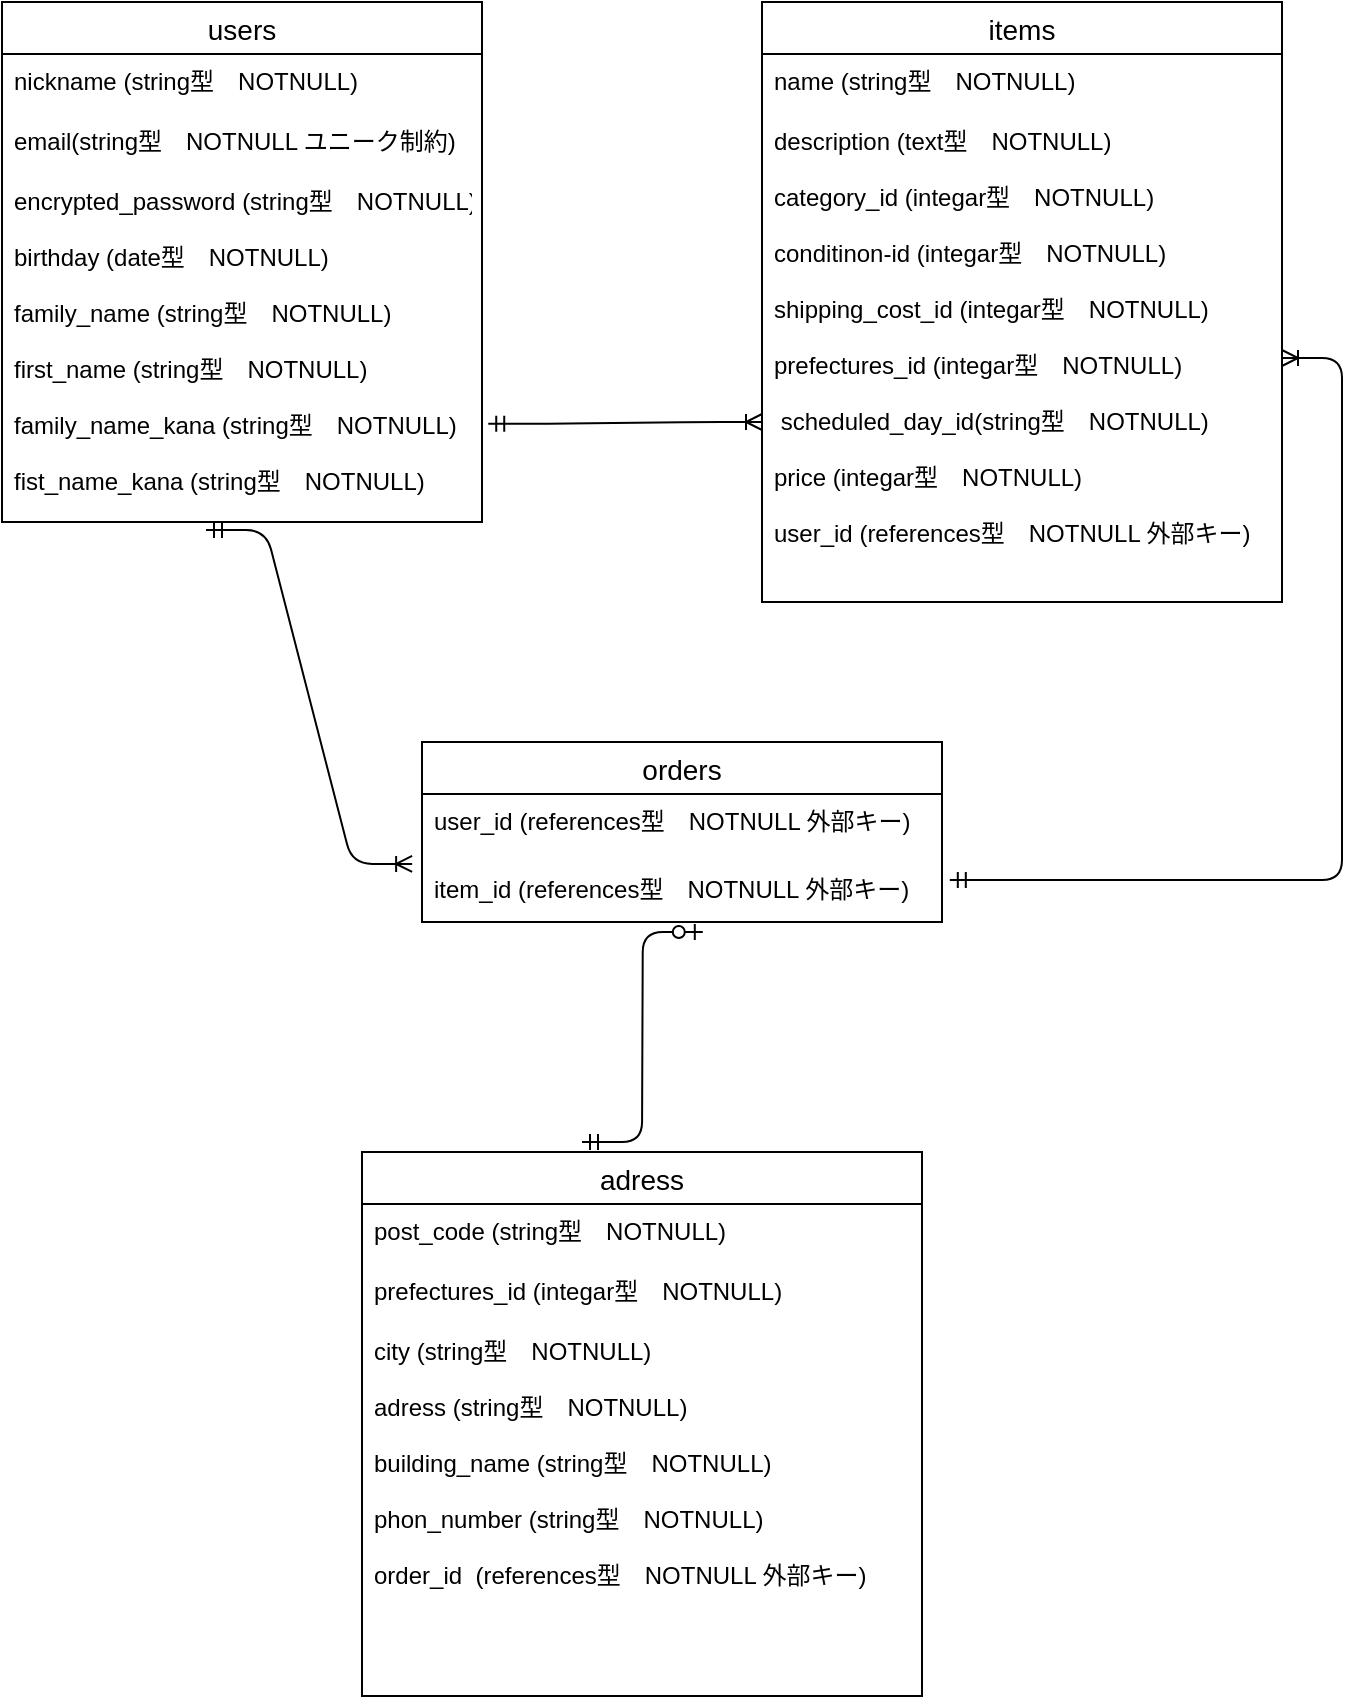 <mxfile>
    <diagram id="dY3vwCafPPhlmyZF4OAB" name="ページ1">
        <mxGraphModel dx="1199" dy="732" grid="1" gridSize="10" guides="1" tooltips="1" connect="1" arrows="1" fold="1" page="1" pageScale="1" pageWidth="827" pageHeight="1169" math="0" shadow="0">
            <root>
                <mxCell id="0"/>
                <mxCell id="1" parent="0"/>
                <mxCell id="7" value="users" style="swimlane;fontStyle=0;childLayout=stackLayout;horizontal=1;startSize=26;horizontalStack=0;resizeParent=1;resizeParentMax=0;resizeLast=0;collapsible=1;marginBottom=0;align=center;fontSize=14;" parent="1" vertex="1">
                    <mxGeometry x="80" y="10" width="240" height="260" as="geometry">
                        <mxRectangle x="40" y="40" width="70" height="26" as="alternateBounds"/>
                    </mxGeometry>
                </mxCell>
                <mxCell id="8" value="nickname (string型　NOTNULL)" style="text;strokeColor=none;fillColor=none;spacingLeft=4;spacingRight=4;overflow=hidden;rotatable=0;points=[[0,0.5],[1,0.5]];portConstraint=eastwest;fontSize=12;" parent="7" vertex="1">
                    <mxGeometry y="26" width="240" height="30" as="geometry"/>
                </mxCell>
                <mxCell id="9" value="email(string型　NOTNULL ユニーク制約)" style="text;strokeColor=none;fillColor=none;spacingLeft=4;spacingRight=4;overflow=hidden;rotatable=0;points=[[0,0.5],[1,0.5]];portConstraint=eastwest;fontSize=12;" parent="7" vertex="1">
                    <mxGeometry y="56" width="240" height="30" as="geometry"/>
                </mxCell>
                <mxCell id="10" value="encrypted_password (string型　NOTNULL)&#10;&#10;birthday (date型　NOTNULL)&#10;&#10;family_name (string型　NOTNULL)&#10;&#10;first_name (string型　NOTNULL)&#10;&#10;family_name_kana (string型　NOTNULL)&#10;&#10;fist_name_kana (string型　NOTNULL)&#10;" style="text;strokeColor=none;fillColor=none;spacingLeft=4;spacingRight=4;overflow=hidden;rotatable=0;points=[[0,0.5],[1,0.5]];portConstraint=eastwest;fontSize=12;" parent="7" vertex="1">
                    <mxGeometry y="86" width="240" height="174" as="geometry"/>
                </mxCell>
                <mxCell id="11" value="items" style="swimlane;fontStyle=0;childLayout=stackLayout;horizontal=1;startSize=26;horizontalStack=0;resizeParent=1;resizeParentMax=0;resizeLast=0;collapsible=1;marginBottom=0;align=center;fontSize=14;" parent="1" vertex="1">
                    <mxGeometry x="460" y="10" width="260" height="300" as="geometry"/>
                </mxCell>
                <mxCell id="13" value="name (string型　NOTNULL)" style="text;strokeColor=none;fillColor=none;spacingLeft=4;spacingRight=4;overflow=hidden;rotatable=0;points=[[0,0.5],[1,0.5]];portConstraint=eastwest;fontSize=12;" parent="11" vertex="1">
                    <mxGeometry y="26" width="260" height="30" as="geometry"/>
                </mxCell>
                <mxCell id="14" value="description (text型　NOTNULL)&#10;&#10;category_id (integar型　NOTNULL)&#10;&#10;conditinon-id (integar型　NOTNULL)&#10;&#10;shipping_cost_id (integar型　NOTNULL)&#10;&#10;prefectures_id (integar型　NOTNULL)&#10;&#10; scheduled_day_id(string型　NOTNULL)&#10;&#10;price (integar型　NOTNULL)&#10;&#10;user_id (references型　NOTNULL 外部キー)&#10;" style="text;strokeColor=none;fillColor=none;spacingLeft=4;spacingRight=4;overflow=hidden;rotatable=0;points=[[0,0.5],[1,0.5]];portConstraint=eastwest;fontSize=12;" parent="11" vertex="1">
                    <mxGeometry y="56" width="260" height="244" as="geometry"/>
                </mxCell>
                <mxCell id="15" value="orders" style="swimlane;fontStyle=0;childLayout=stackLayout;horizontal=1;startSize=26;horizontalStack=0;resizeParent=1;resizeParentMax=0;resizeLast=0;collapsible=1;marginBottom=0;align=center;fontSize=14;" parent="1" vertex="1">
                    <mxGeometry x="290" y="380" width="260" height="90" as="geometry"/>
                </mxCell>
                <mxCell id="16" value="user_id (references型　NOTNULL 外部キー)" style="text;strokeColor=none;fillColor=none;spacingLeft=4;spacingRight=4;overflow=hidden;rotatable=0;points=[[0,0.5],[1,0.5]];portConstraint=eastwest;fontSize=12;" parent="15" vertex="1">
                    <mxGeometry y="26" width="260" height="34" as="geometry"/>
                </mxCell>
                <mxCell id="17" value="item_id (references型　NOTNULL 外部キー)" style="text;strokeColor=none;fillColor=none;spacingLeft=4;spacingRight=4;overflow=hidden;rotatable=0;points=[[0,0.5],[1,0.5]];portConstraint=eastwest;fontSize=12;" parent="15" vertex="1">
                    <mxGeometry y="60" width="260" height="30" as="geometry"/>
                </mxCell>
                <mxCell id="19" value="adress" style="swimlane;fontStyle=0;childLayout=stackLayout;horizontal=1;startSize=26;horizontalStack=0;resizeParent=1;resizeParentMax=0;resizeLast=0;collapsible=1;marginBottom=0;align=center;fontSize=14;" parent="1" vertex="1">
                    <mxGeometry x="260" y="585" width="280" height="272" as="geometry"/>
                </mxCell>
                <mxCell id="20" value="post_code (string型　NOTNULL)" style="text;strokeColor=none;fillColor=none;spacingLeft=4;spacingRight=4;overflow=hidden;rotatable=0;points=[[0,0.5],[1,0.5]];portConstraint=eastwest;fontSize=12;" parent="19" vertex="1">
                    <mxGeometry y="26" width="280" height="30" as="geometry"/>
                </mxCell>
                <mxCell id="21" value="prefectures_id (integar型　NOTNULL)" style="text;strokeColor=none;fillColor=none;spacingLeft=4;spacingRight=4;overflow=hidden;rotatable=0;points=[[0,0.5],[1,0.5]];portConstraint=eastwest;fontSize=12;" parent="19" vertex="1">
                    <mxGeometry y="56" width="280" height="30" as="geometry"/>
                </mxCell>
                <mxCell id="22" value="city (string型　NOTNULL)&#10;&#10;adress (string型　NOTNULL)&#10;&#10;building_name (string型　NOTNULL)&#10;&#10;phon_number (string型　NOTNULL)&#10;&#10;order_id  (references型　NOTNULL 外部キー)" style="text;strokeColor=none;fillColor=none;spacingLeft=4;spacingRight=4;overflow=hidden;rotatable=0;points=[[0,0.5],[1,0.5]];portConstraint=eastwest;fontSize=12;" parent="19" vertex="1">
                    <mxGeometry y="86" width="280" height="186" as="geometry"/>
                </mxCell>
                <mxCell id="26" value="" style="edgeStyle=entityRelationEdgeStyle;fontSize=12;html=1;endArrow=ERoneToMany;startArrow=ERmandOne;exitX=0.425;exitY=1.023;exitDx=0;exitDy=0;exitPerimeter=0;entryX=-0.019;entryY=0.033;entryDx=0;entryDy=0;entryPerimeter=0;" parent="1" source="10" target="17" edge="1">
                    <mxGeometry width="100" height="100" relative="1" as="geometry">
                        <mxPoint x="180" y="310" as="sourcePoint"/>
                        <mxPoint x="220" y="540" as="targetPoint"/>
                    </mxGeometry>
                </mxCell>
                <mxCell id="27" value="" style="edgeStyle=entityRelationEdgeStyle;fontSize=12;html=1;endArrow=ERoneToMany;startArrow=ERmandOne;exitX=1.013;exitY=0.718;exitDx=0;exitDy=0;exitPerimeter=0;" parent="1" source="10" edge="1">
                    <mxGeometry width="100" height="100" relative="1" as="geometry">
                        <mxPoint x="330" y="220" as="sourcePoint"/>
                        <mxPoint x="460" y="220" as="targetPoint"/>
                    </mxGeometry>
                </mxCell>
                <mxCell id="24" value="" style="edgeStyle=entityRelationEdgeStyle;fontSize=12;html=1;endArrow=ERoneToMany;startArrow=ERmandOne;exitX=1.015;exitY=0.3;exitDx=0;exitDy=0;exitPerimeter=0;" parent="1" source="17" target="14" edge="1">
                    <mxGeometry width="100" height="100" relative="1" as="geometry">
                        <mxPoint x="610" y="450" as="sourcePoint"/>
                        <mxPoint x="650" y="440" as="targetPoint"/>
                    </mxGeometry>
                </mxCell>
                <mxCell id="30" value="" style="edgeStyle=entityRelationEdgeStyle;fontSize=12;html=1;endArrow=ERzeroToOne;startArrow=ERmandOne;entryX=0.54;entryY=1.167;entryDx=0;entryDy=0;entryPerimeter=0;" parent="1" target="17" edge="1">
                    <mxGeometry width="100" height="100" relative="1" as="geometry">
                        <mxPoint x="370" y="580" as="sourcePoint"/>
                        <mxPoint x="430" y="480" as="targetPoint"/>
                    </mxGeometry>
                </mxCell>
            </root>
        </mxGraphModel>
    </diagram>
</mxfile>